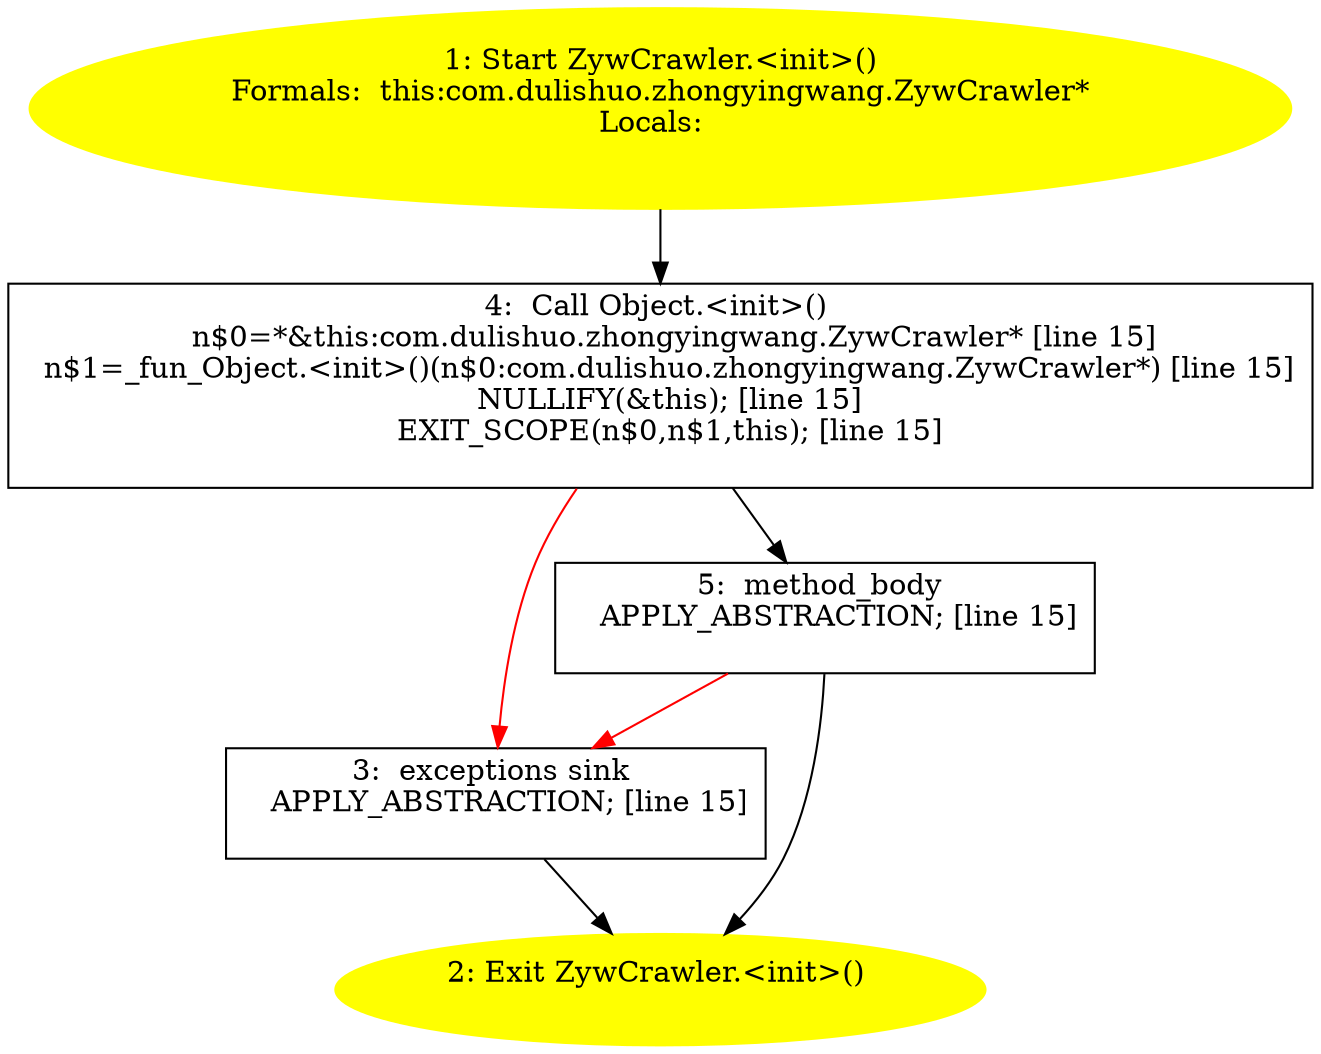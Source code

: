 /* @generated */
digraph cfg {
"com.dulishuo.zhongyingwang.ZywCrawler.<init>().f196b669e424d4bb566aa230a7a48f84_1" [label="1: Start ZywCrawler.<init>()\nFormals:  this:com.dulishuo.zhongyingwang.ZywCrawler*\nLocals:  \n  " color=yellow style=filled]
	

	 "com.dulishuo.zhongyingwang.ZywCrawler.<init>().f196b669e424d4bb566aa230a7a48f84_1" -> "com.dulishuo.zhongyingwang.ZywCrawler.<init>().f196b669e424d4bb566aa230a7a48f84_4" ;
"com.dulishuo.zhongyingwang.ZywCrawler.<init>().f196b669e424d4bb566aa230a7a48f84_2" [label="2: Exit ZywCrawler.<init>() \n  " color=yellow style=filled]
	

"com.dulishuo.zhongyingwang.ZywCrawler.<init>().f196b669e424d4bb566aa230a7a48f84_3" [label="3:  exceptions sink \n   APPLY_ABSTRACTION; [line 15]\n " shape="box"]
	

	 "com.dulishuo.zhongyingwang.ZywCrawler.<init>().f196b669e424d4bb566aa230a7a48f84_3" -> "com.dulishuo.zhongyingwang.ZywCrawler.<init>().f196b669e424d4bb566aa230a7a48f84_2" ;
"com.dulishuo.zhongyingwang.ZywCrawler.<init>().f196b669e424d4bb566aa230a7a48f84_4" [label="4:  Call Object.<init>() \n   n$0=*&this:com.dulishuo.zhongyingwang.ZywCrawler* [line 15]\n  n$1=_fun_Object.<init>()(n$0:com.dulishuo.zhongyingwang.ZywCrawler*) [line 15]\n  NULLIFY(&this); [line 15]\n  EXIT_SCOPE(n$0,n$1,this); [line 15]\n " shape="box"]
	

	 "com.dulishuo.zhongyingwang.ZywCrawler.<init>().f196b669e424d4bb566aa230a7a48f84_4" -> "com.dulishuo.zhongyingwang.ZywCrawler.<init>().f196b669e424d4bb566aa230a7a48f84_5" ;
	 "com.dulishuo.zhongyingwang.ZywCrawler.<init>().f196b669e424d4bb566aa230a7a48f84_4" -> "com.dulishuo.zhongyingwang.ZywCrawler.<init>().f196b669e424d4bb566aa230a7a48f84_3" [color="red" ];
"com.dulishuo.zhongyingwang.ZywCrawler.<init>().f196b669e424d4bb566aa230a7a48f84_5" [label="5:  method_body \n   APPLY_ABSTRACTION; [line 15]\n " shape="box"]
	

	 "com.dulishuo.zhongyingwang.ZywCrawler.<init>().f196b669e424d4bb566aa230a7a48f84_5" -> "com.dulishuo.zhongyingwang.ZywCrawler.<init>().f196b669e424d4bb566aa230a7a48f84_2" ;
	 "com.dulishuo.zhongyingwang.ZywCrawler.<init>().f196b669e424d4bb566aa230a7a48f84_5" -> "com.dulishuo.zhongyingwang.ZywCrawler.<init>().f196b669e424d4bb566aa230a7a48f84_3" [color="red" ];
}

